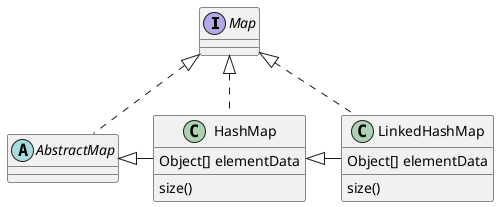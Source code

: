 @startuml

interface Map
abstract class AbstractMap

class HashMap {
Object[] elementData
size()
}

class LinkedHashMap {
Object[] elementData
size()
}

Map <|.. AbstractMap
AbstractMap <|- HashMap
Map <|.. HashMap
HashMap <|- LinkedHashMap
Map <|.. LinkedHashMap

@enduml